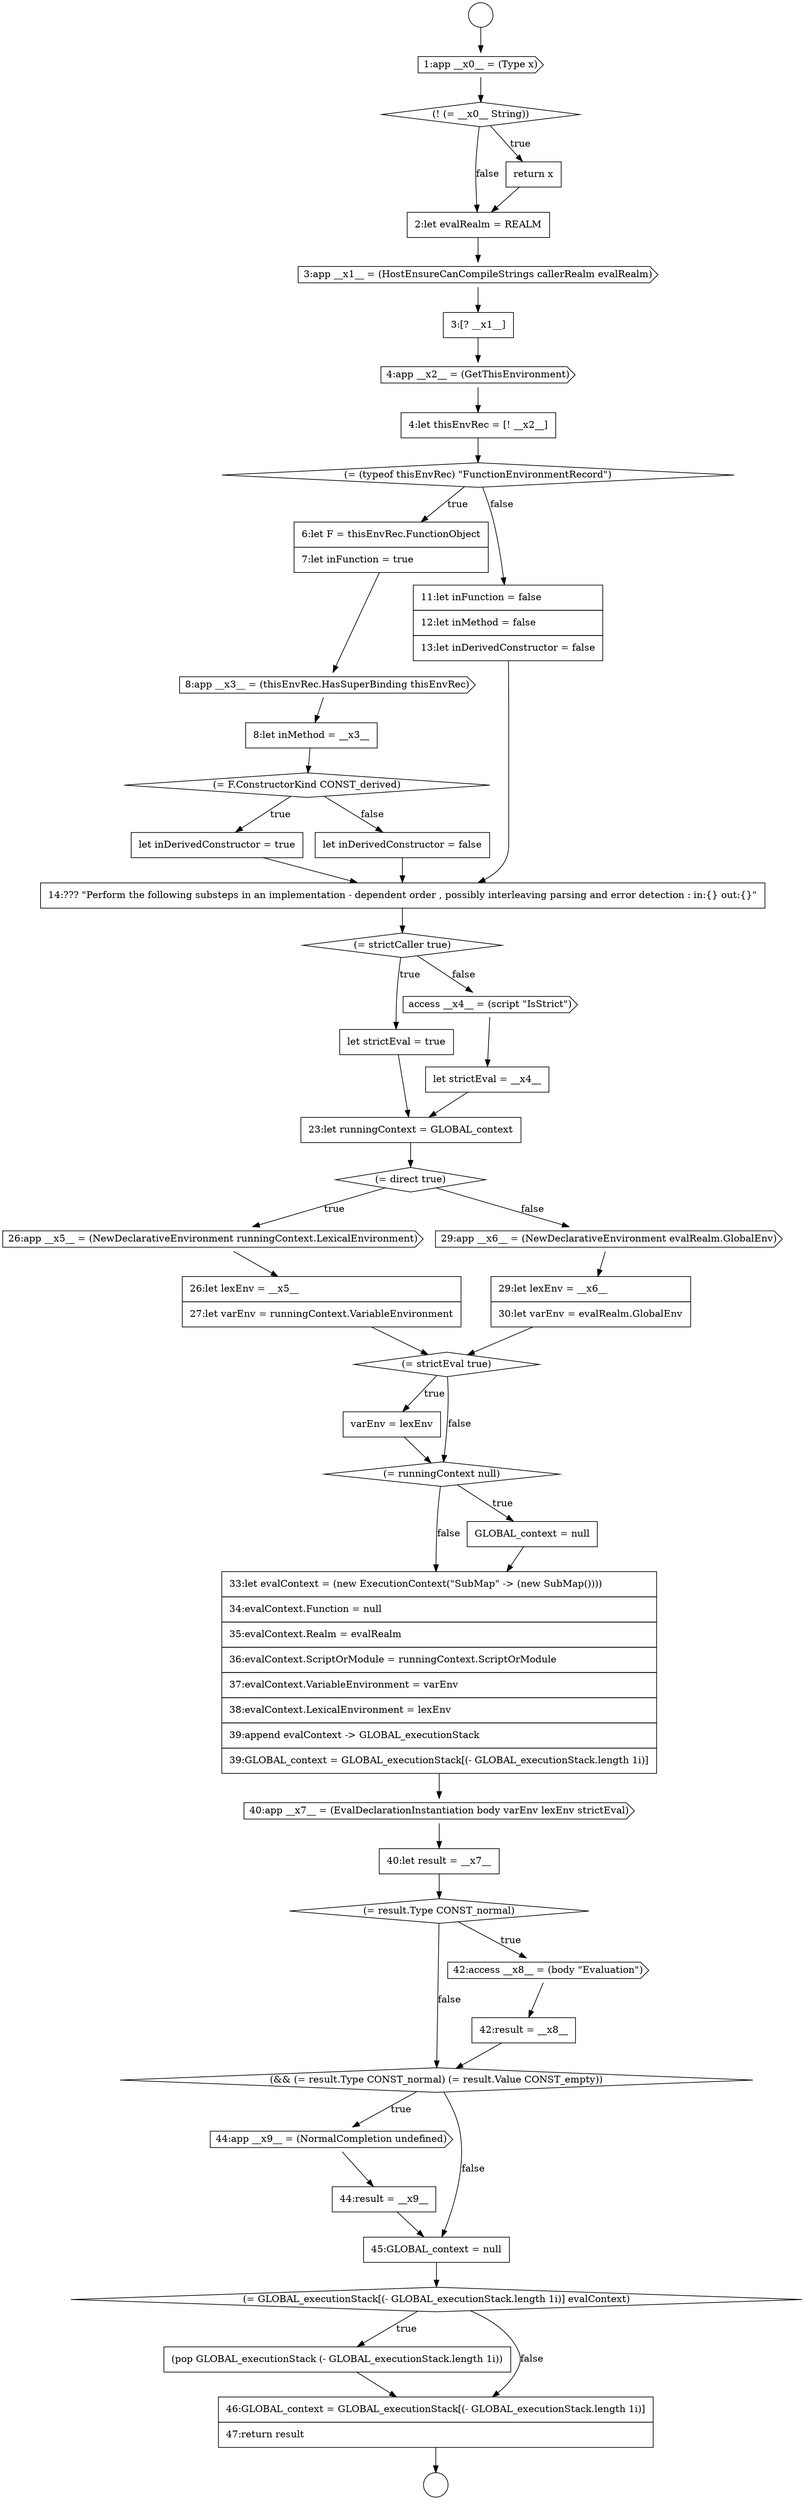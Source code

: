 digraph {
  node11659 [shape=circle label=" " color="black" fillcolor="white" style=filled]
  node11688 [shape=none, margin=0, label=<<font color="black">
    <table border="0" cellborder="1" cellspacing="0" cellpadding="10">
      <tr><td align="left">varEnv = lexEnv</td></tr>
    </table>
  </font>> color="black" fillcolor="white" style=filled]
  node11664 [shape=cds, label=<<font color="black">3:app __x1__ = (HostEnsureCanCompileStrings callerRealm evalRealm)</font>> color="black" fillcolor="white" style=filled]
  node11667 [shape=none, margin=0, label=<<font color="black">
    <table border="0" cellborder="1" cellspacing="0" cellpadding="10">
      <tr><td align="left">4:let thisEnvRec = [! __x2__]</td></tr>
    </table>
  </font>> color="black" fillcolor="white" style=filled]
  node11696 [shape=none, margin=0, label=<<font color="black">
    <table border="0" cellborder="1" cellspacing="0" cellpadding="10">
      <tr><td align="left">42:result = __x8__</td></tr>
    </table>
  </font>> color="black" fillcolor="white" style=filled]
  node11666 [shape=cds, label=<<font color="black">4:app __x2__ = (GetThisEnvironment)</font>> color="black" fillcolor="white" style=filled]
  node11673 [shape=none, margin=0, label=<<font color="black">
    <table border="0" cellborder="1" cellspacing="0" cellpadding="10">
      <tr><td align="left">let inDerivedConstructor = true</td></tr>
    </table>
  </font>> color="black" fillcolor="white" style=filled]
  node11669 [shape=none, margin=0, label=<<font color="black">
    <table border="0" cellborder="1" cellspacing="0" cellpadding="10">
      <tr><td align="left">6:let F = thisEnvRec.FunctionObject</td></tr>
      <tr><td align="left">7:let inFunction = true</td></tr>
    </table>
  </font>> color="black" fillcolor="white" style=filled]
  node11701 [shape=diamond, label=<<font color="black">(= GLOBAL_executionStack[(- GLOBAL_executionStack.length 1i)] evalContext)</font>> color="black" fillcolor="white" style=filled]
  node11694 [shape=diamond, label=<<font color="black">(= result.Type CONST_normal)</font>> color="black" fillcolor="white" style=filled]
  node11681 [shape=none, margin=0, label=<<font color="black">
    <table border="0" cellborder="1" cellspacing="0" cellpadding="10">
      <tr><td align="left">23:let runningContext = GLOBAL_context</td></tr>
    </table>
  </font>> color="black" fillcolor="white" style=filled]
  node11663 [shape=none, margin=0, label=<<font color="black">
    <table border="0" cellborder="1" cellspacing="0" cellpadding="10">
      <tr><td align="left">2:let evalRealm = REALM</td></tr>
    </table>
  </font>> color="black" fillcolor="white" style=filled]
  node11668 [shape=diamond, label=<<font color="black">(= (typeof thisEnvRec) &quot;FunctionEnvironmentRecord&quot;)</font>> color="black" fillcolor="white" style=filled]
  node11675 [shape=none, margin=0, label=<<font color="black">
    <table border="0" cellborder="1" cellspacing="0" cellpadding="10">
      <tr><td align="left">11:let inFunction = false</td></tr>
      <tr><td align="left">12:let inMethod = false</td></tr>
      <tr><td align="left">13:let inDerivedConstructor = false</td></tr>
    </table>
  </font>> color="black" fillcolor="white" style=filled]
  node11684 [shape=none, margin=0, label=<<font color="black">
    <table border="0" cellborder="1" cellspacing="0" cellpadding="10">
      <tr><td align="left">26:let lexEnv = __x5__</td></tr>
      <tr><td align="left">27:let varEnv = runningContext.VariableEnvironment</td></tr>
    </table>
  </font>> color="black" fillcolor="white" style=filled]
  node11699 [shape=none, margin=0, label=<<font color="black">
    <table border="0" cellborder="1" cellspacing="0" cellpadding="10">
      <tr><td align="left">44:result = __x9__</td></tr>
    </table>
  </font>> color="black" fillcolor="white" style=filled]
  node11676 [shape=none, margin=0, label=<<font color="black">
    <table border="0" cellborder="1" cellspacing="0" cellpadding="10">
      <tr><td align="left">14:??? &quot;Perform the following substeps in an implementation - dependent order , possibly interleaving parsing and error detection : in:{} out:{}&quot;</td></tr>
    </table>
  </font>> color="black" fillcolor="white" style=filled]
  node11691 [shape=none, margin=0, label=<<font color="black">
    <table border="0" cellborder="1" cellspacing="0" cellpadding="10">
      <tr><td align="left">33:let evalContext = (new ExecutionContext(&quot;SubMap&quot; -&gt; (new SubMap())))</td></tr>
      <tr><td align="left">34:evalContext.Function = null</td></tr>
      <tr><td align="left">35:evalContext.Realm = evalRealm</td></tr>
      <tr><td align="left">36:evalContext.ScriptOrModule = runningContext.ScriptOrModule</td></tr>
      <tr><td align="left">37:evalContext.VariableEnvironment = varEnv</td></tr>
      <tr><td align="left">38:evalContext.LexicalEnvironment = lexEnv</td></tr>
      <tr><td align="left">39:append evalContext -&gt; GLOBAL_executionStack</td></tr>
      <tr><td align="left">39:GLOBAL_context = GLOBAL_executionStack[(- GLOBAL_executionStack.length 1i)]</td></tr>
    </table>
  </font>> color="black" fillcolor="white" style=filled]
  node11677 [shape=diamond, label=<<font color="black">(= strictCaller true)</font>> color="black" fillcolor="white" style=filled]
  node11660 [shape=cds, label=<<font color="black">1:app __x0__ = (Type x)</font>> color="black" fillcolor="white" style=filled]
  node11672 [shape=diamond, label=<<font color="black">(= F.ConstructorKind CONST_derived)</font>> color="black" fillcolor="white" style=filled]
  node11687 [shape=diamond, label=<<font color="black">(= strictEval true)</font>> color="black" fillcolor="white" style=filled]
  node11698 [shape=cds, label=<<font color="black">44:app __x9__ = (NormalCompletion undefined)</font>> color="black" fillcolor="white" style=filled]
  node11683 [shape=cds, label=<<font color="black">26:app __x5__ = (NewDeclarativeEnvironment runningContext.LexicalEnvironment)</font>> color="black" fillcolor="white" style=filled]
  node11670 [shape=cds, label=<<font color="black">8:app __x3__ = (thisEnvRec.HasSuperBinding thisEnvRec)</font>> color="black" fillcolor="white" style=filled]
  node11702 [shape=none, margin=0, label=<<font color="black">
    <table border="0" cellborder="1" cellspacing="0" cellpadding="10">
      <tr><td align="left">(pop GLOBAL_executionStack (- GLOBAL_executionStack.length 1i))</td></tr>
    </table>
  </font>> color="black" fillcolor="white" style=filled]
  node11692 [shape=cds, label=<<font color="black">40:app __x7__ = (EvalDeclarationInstantiation body varEnv lexEnv strictEval)</font>> color="black" fillcolor="white" style=filled]
  node11693 [shape=none, margin=0, label=<<font color="black">
    <table border="0" cellborder="1" cellspacing="0" cellpadding="10">
      <tr><td align="left">40:let result = __x7__</td></tr>
    </table>
  </font>> color="black" fillcolor="white" style=filled]
  node11682 [shape=diamond, label=<<font color="black">(= direct true)</font>> color="black" fillcolor="white" style=filled]
  node11703 [shape=none, margin=0, label=<<font color="black">
    <table border="0" cellborder="1" cellspacing="0" cellpadding="10">
      <tr><td align="left">46:GLOBAL_context = GLOBAL_executionStack[(- GLOBAL_executionStack.length 1i)]</td></tr>
      <tr><td align="left">47:return result</td></tr>
    </table>
  </font>> color="black" fillcolor="white" style=filled]
  node11671 [shape=none, margin=0, label=<<font color="black">
    <table border="0" cellborder="1" cellspacing="0" cellpadding="10">
      <tr><td align="left">8:let inMethod = __x3__</td></tr>
    </table>
  </font>> color="black" fillcolor="white" style=filled]
  node11662 [shape=none, margin=0, label=<<font color="black">
    <table border="0" cellborder="1" cellspacing="0" cellpadding="10">
      <tr><td align="left">return x</td></tr>
    </table>
  </font>> color="black" fillcolor="white" style=filled]
  node11678 [shape=none, margin=0, label=<<font color="black">
    <table border="0" cellborder="1" cellspacing="0" cellpadding="10">
      <tr><td align="left">let strictEval = true</td></tr>
    </table>
  </font>> color="black" fillcolor="white" style=filled]
  node11686 [shape=none, margin=0, label=<<font color="black">
    <table border="0" cellborder="1" cellspacing="0" cellpadding="10">
      <tr><td align="left">29:let lexEnv = __x6__</td></tr>
      <tr><td align="left">30:let varEnv = evalRealm.GlobalEnv</td></tr>
    </table>
  </font>> color="black" fillcolor="white" style=filled]
  node11697 [shape=diamond, label=<<font color="black">(&amp;&amp; (= result.Type CONST_normal) (= result.Value CONST_empty))</font>> color="black" fillcolor="white" style=filled]
  node11665 [shape=none, margin=0, label=<<font color="black">
    <table border="0" cellborder="1" cellspacing="0" cellpadding="10">
      <tr><td align="left">3:[? __x1__]</td></tr>
    </table>
  </font>> color="black" fillcolor="white" style=filled]
  node11689 [shape=diamond, label=<<font color="black">(= runningContext null)</font>> color="black" fillcolor="white" style=filled]
  node11679 [shape=cds, label=<<font color="black">access __x4__ = (script &quot;IsStrict&quot;)</font>> color="black" fillcolor="white" style=filled]
  node11674 [shape=none, margin=0, label=<<font color="black">
    <table border="0" cellborder="1" cellspacing="0" cellpadding="10">
      <tr><td align="left">let inDerivedConstructor = false</td></tr>
    </table>
  </font>> color="black" fillcolor="white" style=filled]
  node11661 [shape=diamond, label=<<font color="black">(! (= __x0__ String))</font>> color="black" fillcolor="white" style=filled]
  node11658 [shape=circle label=" " color="black" fillcolor="white" style=filled]
  node11685 [shape=cds, label=<<font color="black">29:app __x6__ = (NewDeclarativeEnvironment evalRealm.GlobalEnv)</font>> color="black" fillcolor="white" style=filled]
  node11700 [shape=none, margin=0, label=<<font color="black">
    <table border="0" cellborder="1" cellspacing="0" cellpadding="10">
      <tr><td align="left">45:GLOBAL_context = null</td></tr>
    </table>
  </font>> color="black" fillcolor="white" style=filled]
  node11690 [shape=none, margin=0, label=<<font color="black">
    <table border="0" cellborder="1" cellspacing="0" cellpadding="10">
      <tr><td align="left">GLOBAL_context = null</td></tr>
    </table>
  </font>> color="black" fillcolor="white" style=filled]
  node11680 [shape=none, margin=0, label=<<font color="black">
    <table border="0" cellborder="1" cellspacing="0" cellpadding="10">
      <tr><td align="left">let strictEval = __x4__</td></tr>
    </table>
  </font>> color="black" fillcolor="white" style=filled]
  node11695 [shape=cds, label=<<font color="black">42:access __x8__ = (body &quot;Evaluation&quot;)</font>> color="black" fillcolor="white" style=filled]
  node11664 -> node11665 [ color="black"]
  node11685 -> node11686 [ color="black"]
  node11676 -> node11677 [ color="black"]
  node11689 -> node11690 [label=<<font color="black">true</font>> color="black"]
  node11689 -> node11691 [label=<<font color="black">false</font>> color="black"]
  node11691 -> node11692 [ color="black"]
  node11693 -> node11694 [ color="black"]
  node11701 -> node11702 [label=<<font color="black">true</font>> color="black"]
  node11701 -> node11703 [label=<<font color="black">false</font>> color="black"]
  node11696 -> node11697 [ color="black"]
  node11700 -> node11701 [ color="black"]
  node11682 -> node11683 [label=<<font color="black">true</font>> color="black"]
  node11682 -> node11685 [label=<<font color="black">false</font>> color="black"]
  node11697 -> node11698 [label=<<font color="black">true</font>> color="black"]
  node11697 -> node11700 [label=<<font color="black">false</font>> color="black"]
  node11678 -> node11681 [ color="black"]
  node11669 -> node11670 [ color="black"]
  node11680 -> node11681 [ color="black"]
  node11679 -> node11680 [ color="black"]
  node11667 -> node11668 [ color="black"]
  node11694 -> node11695 [label=<<font color="black">true</font>> color="black"]
  node11694 -> node11697 [label=<<font color="black">false</font>> color="black"]
  node11698 -> node11699 [ color="black"]
  node11702 -> node11703 [ color="black"]
  node11672 -> node11673 [label=<<font color="black">true</font>> color="black"]
  node11672 -> node11674 [label=<<font color="black">false</font>> color="black"]
  node11675 -> node11676 [ color="black"]
  node11690 -> node11691 [ color="black"]
  node11687 -> node11688 [label=<<font color="black">true</font>> color="black"]
  node11687 -> node11689 [label=<<font color="black">false</font>> color="black"]
  node11699 -> node11700 [ color="black"]
  node11661 -> node11662 [label=<<font color="black">true</font>> color="black"]
  node11661 -> node11663 [label=<<font color="black">false</font>> color="black"]
  node11658 -> node11660 [ color="black"]
  node11663 -> node11664 [ color="black"]
  node11660 -> node11661 [ color="black"]
  node11683 -> node11684 [ color="black"]
  node11671 -> node11672 [ color="black"]
  node11686 -> node11687 [ color="black"]
  node11662 -> node11663 [ color="black"]
  node11665 -> node11666 [ color="black"]
  node11670 -> node11671 [ color="black"]
  node11673 -> node11676 [ color="black"]
  node11692 -> node11693 [ color="black"]
  node11674 -> node11676 [ color="black"]
  node11681 -> node11682 [ color="black"]
  node11695 -> node11696 [ color="black"]
  node11677 -> node11678 [label=<<font color="black">true</font>> color="black"]
  node11677 -> node11679 [label=<<font color="black">false</font>> color="black"]
  node11703 -> node11659 [ color="black"]
  node11684 -> node11687 [ color="black"]
  node11668 -> node11669 [label=<<font color="black">true</font>> color="black"]
  node11668 -> node11675 [label=<<font color="black">false</font>> color="black"]
  node11666 -> node11667 [ color="black"]
  node11688 -> node11689 [ color="black"]
}
